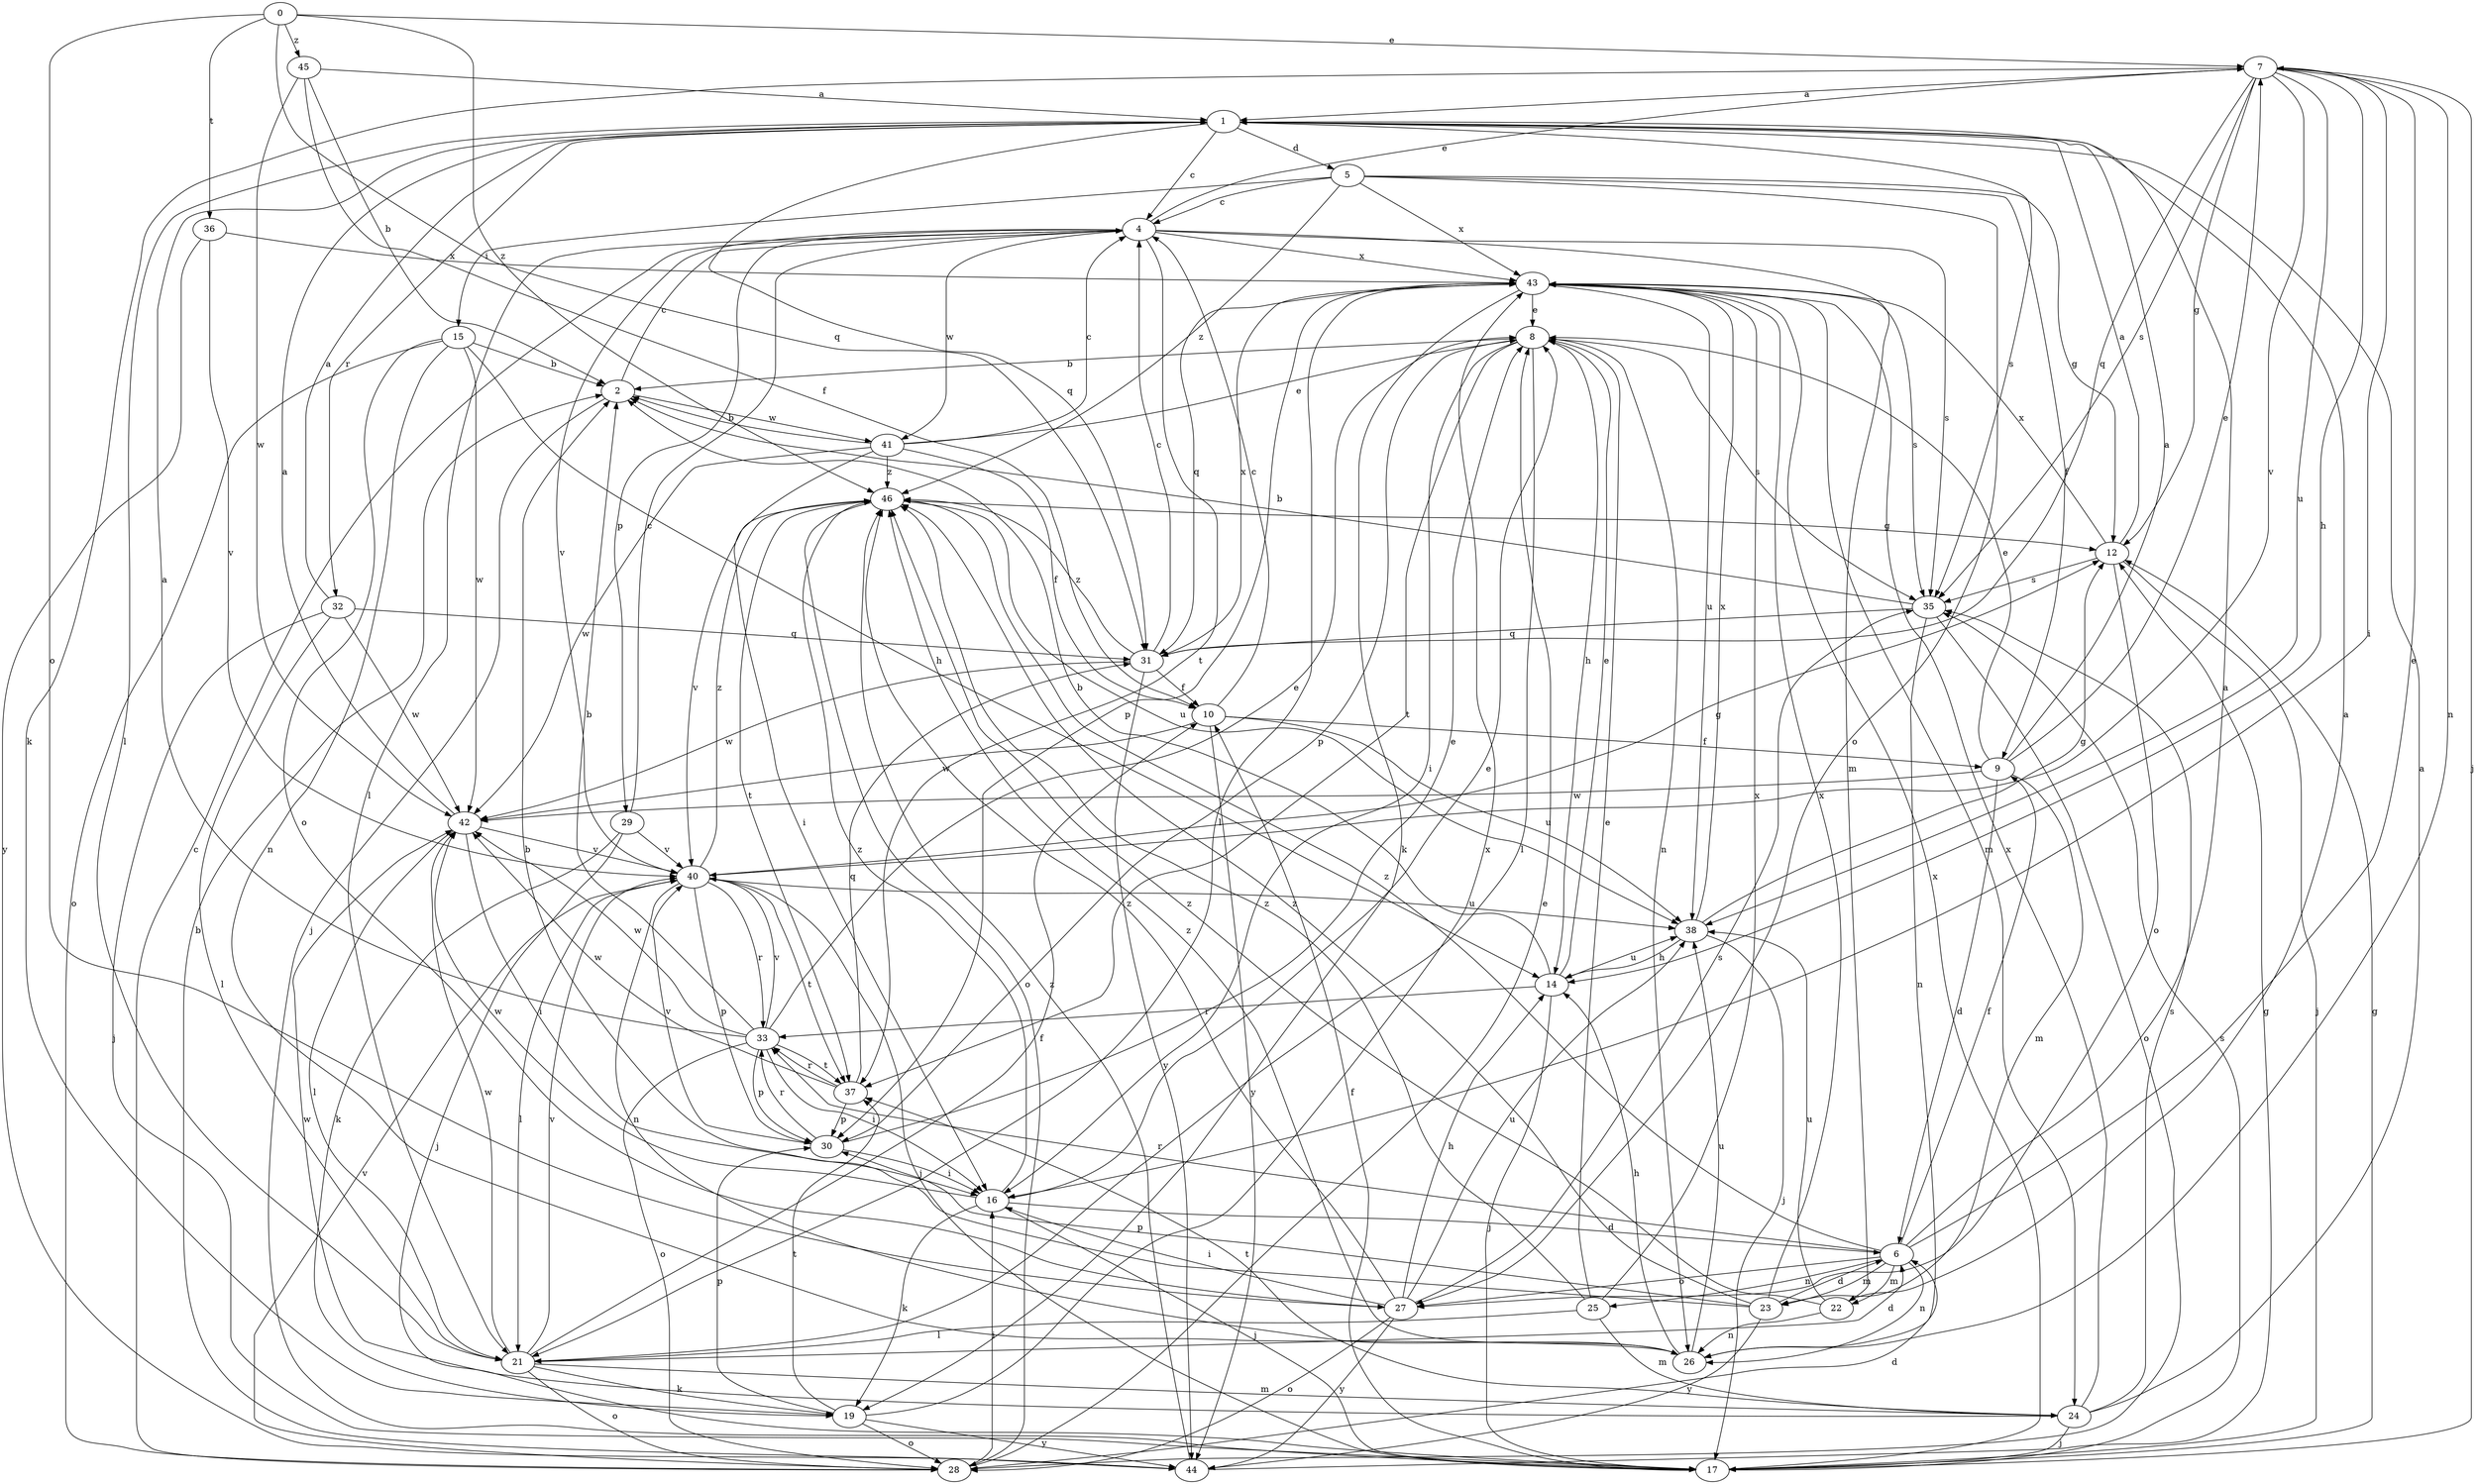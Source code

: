 strict digraph  {
0;
1;
2;
4;
5;
6;
7;
8;
9;
10;
12;
14;
15;
16;
17;
19;
21;
22;
23;
24;
25;
26;
27;
28;
29;
30;
31;
32;
33;
35;
36;
37;
38;
40;
41;
42;
43;
44;
45;
46;
0 -> 7  [label=e];
0 -> 27  [label=o];
0 -> 31  [label=q];
0 -> 36  [label=t];
0 -> 45  [label=z];
0 -> 46  [label=z];
1 -> 4  [label=c];
1 -> 5  [label=d];
1 -> 21  [label=l];
1 -> 31  [label=q];
1 -> 32  [label=r];
1 -> 35  [label=s];
2 -> 4  [label=c];
2 -> 17  [label=j];
2 -> 41  [label=w];
4 -> 7  [label=e];
4 -> 21  [label=l];
4 -> 22  [label=m];
4 -> 29  [label=p];
4 -> 35  [label=s];
4 -> 37  [label=t];
4 -> 40  [label=v];
4 -> 41  [label=w];
4 -> 43  [label=x];
5 -> 4  [label=c];
5 -> 9  [label=f];
5 -> 12  [label=g];
5 -> 15  [label=i];
5 -> 27  [label=o];
5 -> 43  [label=x];
5 -> 46  [label=z];
6 -> 1  [label=a];
6 -> 7  [label=e];
6 -> 9  [label=f];
6 -> 22  [label=m];
6 -> 23  [label=m];
6 -> 25  [label=n];
6 -> 26  [label=n];
6 -> 27  [label=o];
6 -> 33  [label=r];
6 -> 46  [label=z];
7 -> 1  [label=a];
7 -> 12  [label=g];
7 -> 14  [label=h];
7 -> 16  [label=i];
7 -> 17  [label=j];
7 -> 19  [label=k];
7 -> 26  [label=n];
7 -> 31  [label=q];
7 -> 35  [label=s];
7 -> 38  [label=u];
7 -> 40  [label=v];
8 -> 2  [label=b];
8 -> 14  [label=h];
8 -> 16  [label=i];
8 -> 21  [label=l];
8 -> 26  [label=n];
8 -> 30  [label=p];
8 -> 35  [label=s];
8 -> 37  [label=t];
9 -> 1  [label=a];
9 -> 6  [label=d];
9 -> 7  [label=e];
9 -> 8  [label=e];
9 -> 23  [label=m];
9 -> 42  [label=w];
10 -> 4  [label=c];
10 -> 9  [label=f];
10 -> 38  [label=u];
10 -> 42  [label=w];
10 -> 44  [label=y];
12 -> 1  [label=a];
12 -> 17  [label=j];
12 -> 27  [label=o];
12 -> 35  [label=s];
12 -> 43  [label=x];
14 -> 2  [label=b];
14 -> 8  [label=e];
14 -> 17  [label=j];
14 -> 33  [label=r];
14 -> 38  [label=u];
15 -> 2  [label=b];
15 -> 14  [label=h];
15 -> 26  [label=n];
15 -> 27  [label=o];
15 -> 28  [label=o];
15 -> 42  [label=w];
16 -> 6  [label=d];
16 -> 8  [label=e];
16 -> 17  [label=j];
16 -> 19  [label=k];
16 -> 42  [label=w];
16 -> 46  [label=z];
17 -> 10  [label=f];
17 -> 12  [label=g];
17 -> 35  [label=s];
17 -> 43  [label=x];
19 -> 28  [label=o];
19 -> 30  [label=p];
19 -> 37  [label=t];
19 -> 43  [label=x];
19 -> 44  [label=y];
21 -> 6  [label=d];
21 -> 10  [label=f];
21 -> 19  [label=k];
21 -> 24  [label=m];
21 -> 28  [label=o];
21 -> 40  [label=v];
21 -> 42  [label=w];
22 -> 1  [label=a];
22 -> 26  [label=n];
22 -> 38  [label=u];
22 -> 46  [label=z];
23 -> 2  [label=b];
23 -> 6  [label=d];
23 -> 30  [label=p];
23 -> 43  [label=x];
23 -> 44  [label=y];
23 -> 46  [label=z];
24 -> 1  [label=a];
24 -> 17  [label=j];
24 -> 35  [label=s];
24 -> 37  [label=t];
24 -> 42  [label=w];
24 -> 43  [label=x];
25 -> 8  [label=e];
25 -> 21  [label=l];
25 -> 24  [label=m];
25 -> 43  [label=x];
25 -> 46  [label=z];
26 -> 14  [label=h];
26 -> 38  [label=u];
26 -> 46  [label=z];
27 -> 14  [label=h];
27 -> 16  [label=i];
27 -> 28  [label=o];
27 -> 35  [label=s];
27 -> 38  [label=u];
27 -> 44  [label=y];
27 -> 46  [label=z];
28 -> 4  [label=c];
28 -> 6  [label=d];
28 -> 8  [label=e];
28 -> 16  [label=i];
28 -> 40  [label=v];
29 -> 4  [label=c];
29 -> 17  [label=j];
29 -> 19  [label=k];
29 -> 40  [label=v];
30 -> 8  [label=e];
30 -> 16  [label=i];
30 -> 33  [label=r];
30 -> 40  [label=v];
31 -> 4  [label=c];
31 -> 10  [label=f];
31 -> 42  [label=w];
31 -> 43  [label=x];
31 -> 44  [label=y];
31 -> 46  [label=z];
32 -> 1  [label=a];
32 -> 17  [label=j];
32 -> 21  [label=l];
32 -> 31  [label=q];
32 -> 42  [label=w];
33 -> 1  [label=a];
33 -> 2  [label=b];
33 -> 8  [label=e];
33 -> 16  [label=i];
33 -> 28  [label=o];
33 -> 30  [label=p];
33 -> 37  [label=t];
33 -> 40  [label=v];
33 -> 42  [label=w];
35 -> 2  [label=b];
35 -> 26  [label=n];
35 -> 28  [label=o];
35 -> 31  [label=q];
36 -> 40  [label=v];
36 -> 43  [label=x];
36 -> 44  [label=y];
37 -> 30  [label=p];
37 -> 31  [label=q];
37 -> 33  [label=r];
37 -> 42  [label=w];
38 -> 12  [label=g];
38 -> 14  [label=h];
38 -> 17  [label=j];
38 -> 43  [label=x];
40 -> 12  [label=g];
40 -> 17  [label=j];
40 -> 21  [label=l];
40 -> 26  [label=n];
40 -> 30  [label=p];
40 -> 33  [label=r];
40 -> 37  [label=t];
40 -> 38  [label=u];
40 -> 46  [label=z];
41 -> 2  [label=b];
41 -> 4  [label=c];
41 -> 8  [label=e];
41 -> 10  [label=f];
41 -> 16  [label=i];
41 -> 42  [label=w];
41 -> 46  [label=z];
42 -> 1  [label=a];
42 -> 16  [label=i];
42 -> 21  [label=l];
42 -> 40  [label=v];
43 -> 8  [label=e];
43 -> 19  [label=k];
43 -> 21  [label=l];
43 -> 24  [label=m];
43 -> 30  [label=p];
43 -> 31  [label=q];
43 -> 35  [label=s];
43 -> 38  [label=u];
44 -> 2  [label=b];
44 -> 12  [label=g];
44 -> 46  [label=z];
45 -> 1  [label=a];
45 -> 2  [label=b];
45 -> 10  [label=f];
45 -> 42  [label=w];
46 -> 12  [label=g];
46 -> 28  [label=o];
46 -> 37  [label=t];
46 -> 38  [label=u];
46 -> 40  [label=v];
}
